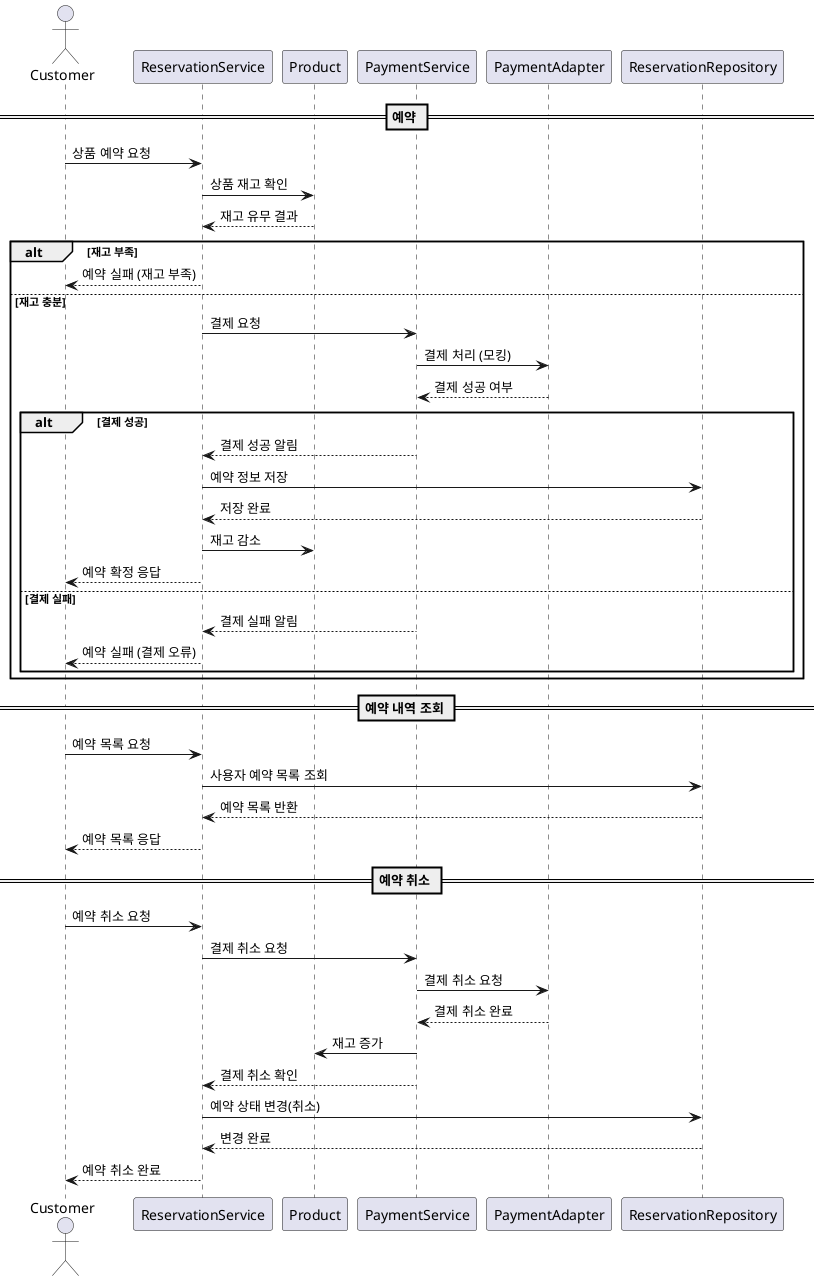 @startuml

actor Customer

participant ReservationService
participant Product
participant PaymentService
participant PaymentAdapter
participant ReservationRepository

== 예약 ==
Customer -> ReservationService : 상품 예약 요청
ReservationService -> Product : 상품 재고 확인
Product --> ReservationService : 재고 유무 결과

alt 재고 부족
    ReservationService --> Customer : 예약 실패 (재고 부족)
else 재고 충분
    ReservationService -> PaymentService : 결제 요청
    PaymentService -> PaymentAdapter : 결제 처리 (모킹)
    PaymentAdapter --> PaymentService : 결제 성공 여부

    alt 결제 성공
        PaymentService --> ReservationService : 결제 성공 알림
        ReservationService -> ReservationRepository : 예약 정보 저장
        ReservationRepository --> ReservationService : 저장 완료
        ReservationService -> Product : 재고 감소
        ReservationService --> Customer : 예약 확정 응답
    else 결제 실패
        PaymentService --> ReservationService : 결제 실패 알림
        ReservationService --> Customer : 예약 실패 (결제 오류)
    end
end

== 예약 내역 조회 ==
Customer -> ReservationService : 예약 목록 요청
ReservationService -> ReservationRepository : 사용자 예약 목록 조회
ReservationRepository --> ReservationService : 예약 목록 반환
ReservationService --> Customer : 예약 목록 응답

== 예약 취소 ==
Customer -> ReservationService : 예약 취소 요청
ReservationService -> PaymentService : 결제 취소 요청
PaymentService -> PaymentAdapter : 결제 취소 요청
PaymentAdapter --> PaymentService : 결제 취소 완료
PaymentService -> Product : 재고 증가
PaymentService --> ReservationService : 결제 취소 확인
ReservationService -> ReservationRepository : 예약 상태 변경(취소)
ReservationRepository --> ReservationService : 변경 완료
ReservationService --> Customer : 예약 취소 완료

@enduml